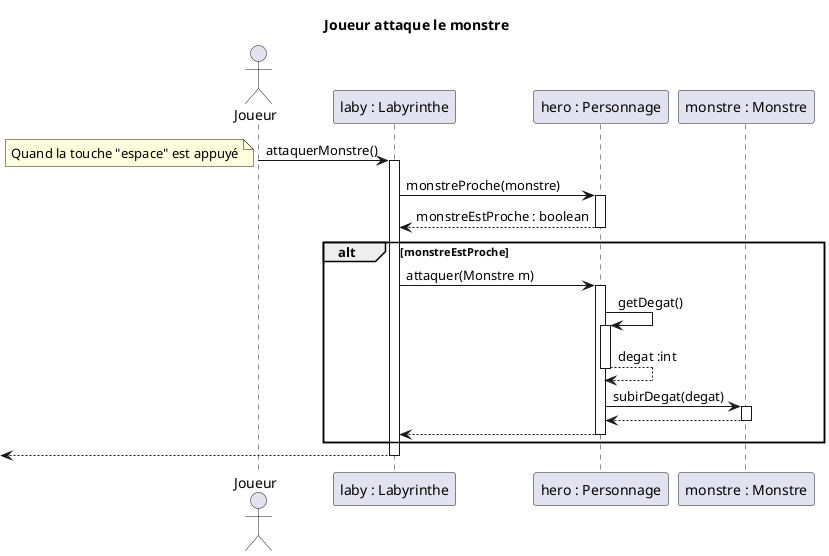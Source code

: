 @startuml
title "Joueur attaque le monstre"
actor Joueur
participant "laby : Labyrinthe" as laby
participant "hero : Personnage" as hero
participant "monstre : Monstre" as monstre


Joueur -> laby : attaquerMonstre()
note left : Quand la touche "espace" est appuyé
activate laby
    laby -> hero : monstreProche(monstre)
    activate hero
    laby <-- hero : monstreEstProche : boolean
    deactivate hero


    alt monstreEstProche
        laby -> hero : attaquer(Monstre m)
        activate hero

            hero -> hero : getDegat()
            activate hero
            hero --> hero : degat :int
            deactivate hero

            hero -> monstre : subirDegat(degat)
            activate monstre
            hero <-- monstre
            deactivate monstre

        laby <-- hero
        deactivate hero
    end

<-- laby
deactivate laby
@enduml